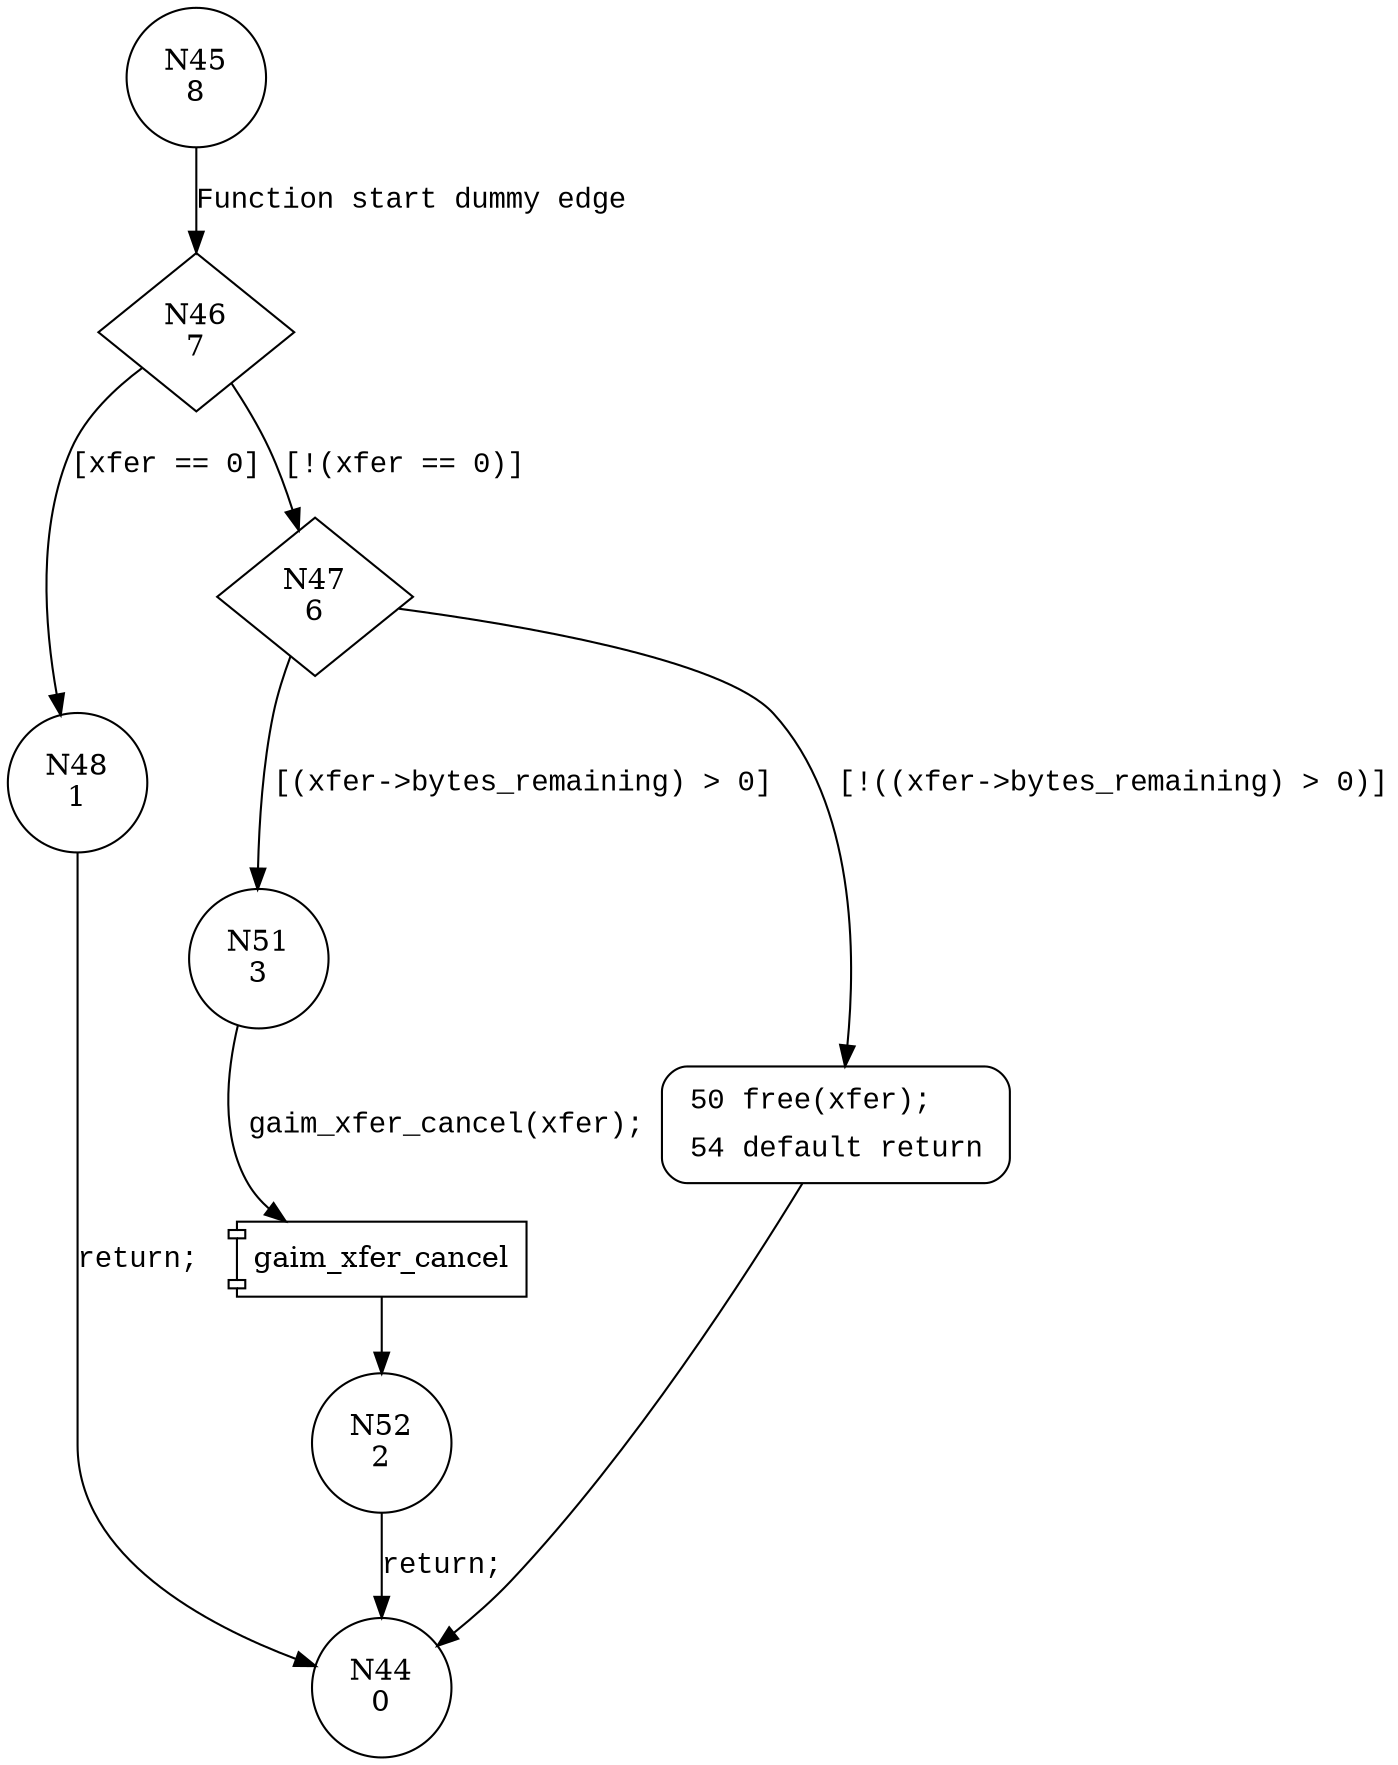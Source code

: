 digraph gaim_xfer_destroy {
46 [shape="diamond" label="N46\n7"]
48 [shape="circle" label="N48\n1"]
47 [shape="diamond" label="N47\n6"]
51 [shape="circle" label="N51\n3"]
50 [shape="circle" label="N50\n5"]
52 [shape="circle" label="N52\n2"]
44 [shape="circle" label="N44\n0"]
45 [shape="circle" label="N45\n8"]
50 [style="filled,bold" penwidth="1" fillcolor="white" fontname="Courier New" shape="Mrecord" label=<<table border="0" cellborder="0" cellpadding="3" bgcolor="white"><tr><td align="right">50</td><td align="left">free(xfer);</td></tr><tr><td align="right">54</td><td align="left">default return</td></tr></table>>]
50 -> 44[label=""]
46 -> 48 [label="[xfer == 0]" fontname="Courier New"]
46 -> 47 [label="[!(xfer == 0)]" fontname="Courier New"]
47 -> 51 [label="[(xfer->bytes_remaining) > 0]" fontname="Courier New"]
47 -> 50 [label="[!((xfer->bytes_remaining) > 0)]" fontname="Courier New"]
100001 [shape="component" label="gaim_xfer_cancel"]
51 -> 100001 [label="gaim_xfer_cancel(xfer);" fontname="Courier New"]
100001 -> 52 [label="" fontname="Courier New"]
48 -> 44 [label="return;" fontname="Courier New"]
45 -> 46 [label="Function start dummy edge" fontname="Courier New"]
52 -> 44 [label="return;" fontname="Courier New"]
}